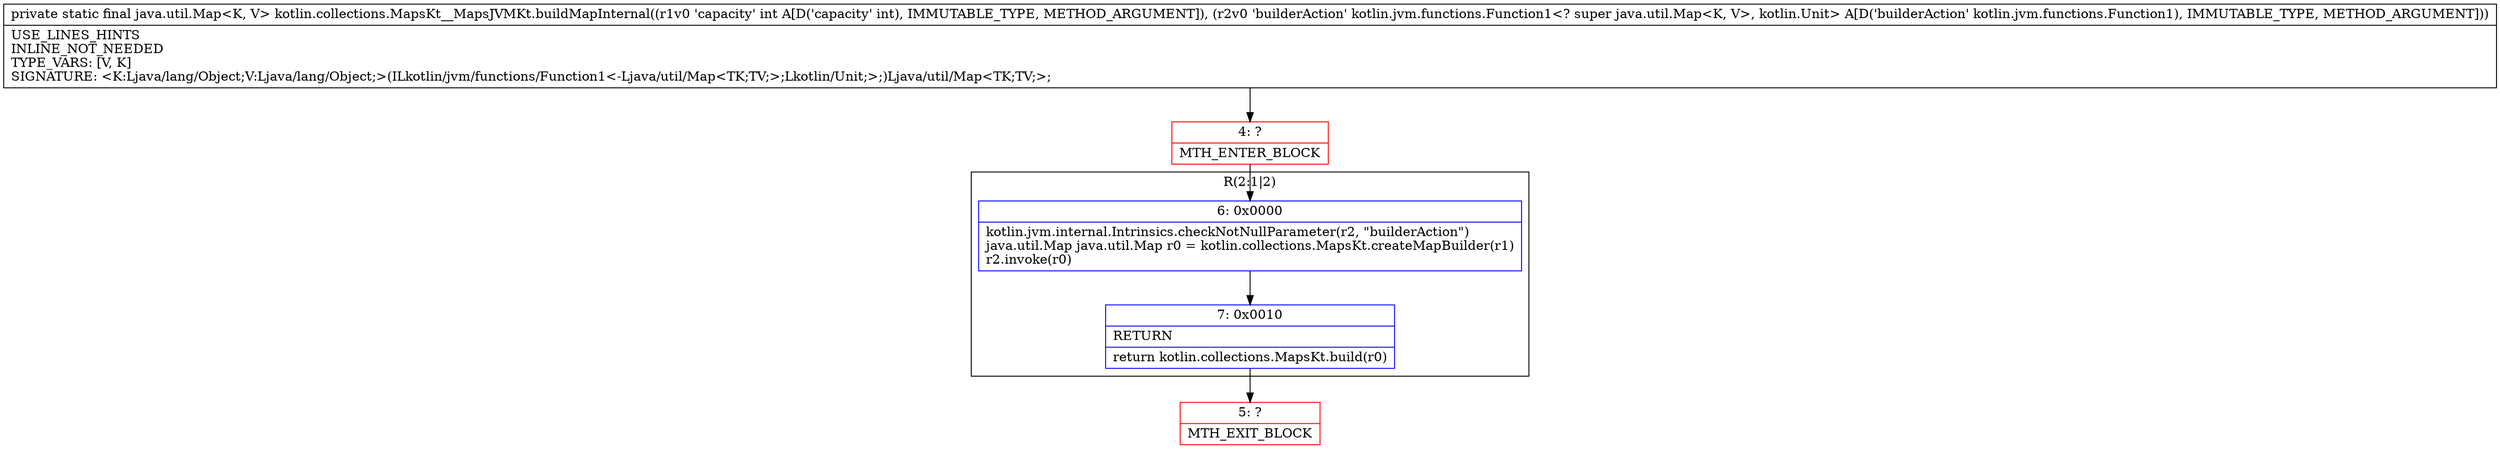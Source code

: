 digraph "CFG forkotlin.collections.MapsKt__MapsJVMKt.buildMapInternal(ILkotlin\/jvm\/functions\/Function1;)Ljava\/util\/Map;" {
subgraph cluster_Region_1593945845 {
label = "R(2:1|2)";
node [shape=record,color=blue];
Node_6 [shape=record,label="{6\:\ 0x0000|kotlin.jvm.internal.Intrinsics.checkNotNullParameter(r2, \"builderAction\")\ljava.util.Map java.util.Map r0 = kotlin.collections.MapsKt.createMapBuilder(r1)\lr2.invoke(r0)\l}"];
Node_7 [shape=record,label="{7\:\ 0x0010|RETURN\l|return kotlin.collections.MapsKt.build(r0)\l}"];
}
Node_4 [shape=record,color=red,label="{4\:\ ?|MTH_ENTER_BLOCK\l}"];
Node_5 [shape=record,color=red,label="{5\:\ ?|MTH_EXIT_BLOCK\l}"];
MethodNode[shape=record,label="{private static final java.util.Map\<K, V\> kotlin.collections.MapsKt__MapsJVMKt.buildMapInternal((r1v0 'capacity' int A[D('capacity' int), IMMUTABLE_TYPE, METHOD_ARGUMENT]), (r2v0 'builderAction' kotlin.jvm.functions.Function1\<? super java.util.Map\<K, V\>, kotlin.Unit\> A[D('builderAction' kotlin.jvm.functions.Function1), IMMUTABLE_TYPE, METHOD_ARGUMENT]))  | USE_LINES_HINTS\lINLINE_NOT_NEEDED\lTYPE_VARS: [V, K]\lSIGNATURE: \<K:Ljava\/lang\/Object;V:Ljava\/lang\/Object;\>(ILkotlin\/jvm\/functions\/Function1\<\-Ljava\/util\/Map\<TK;TV;\>;Lkotlin\/Unit;\>;)Ljava\/util\/Map\<TK;TV;\>;\l}"];
MethodNode -> Node_4;Node_6 -> Node_7;
Node_7 -> Node_5;
Node_4 -> Node_6;
}

